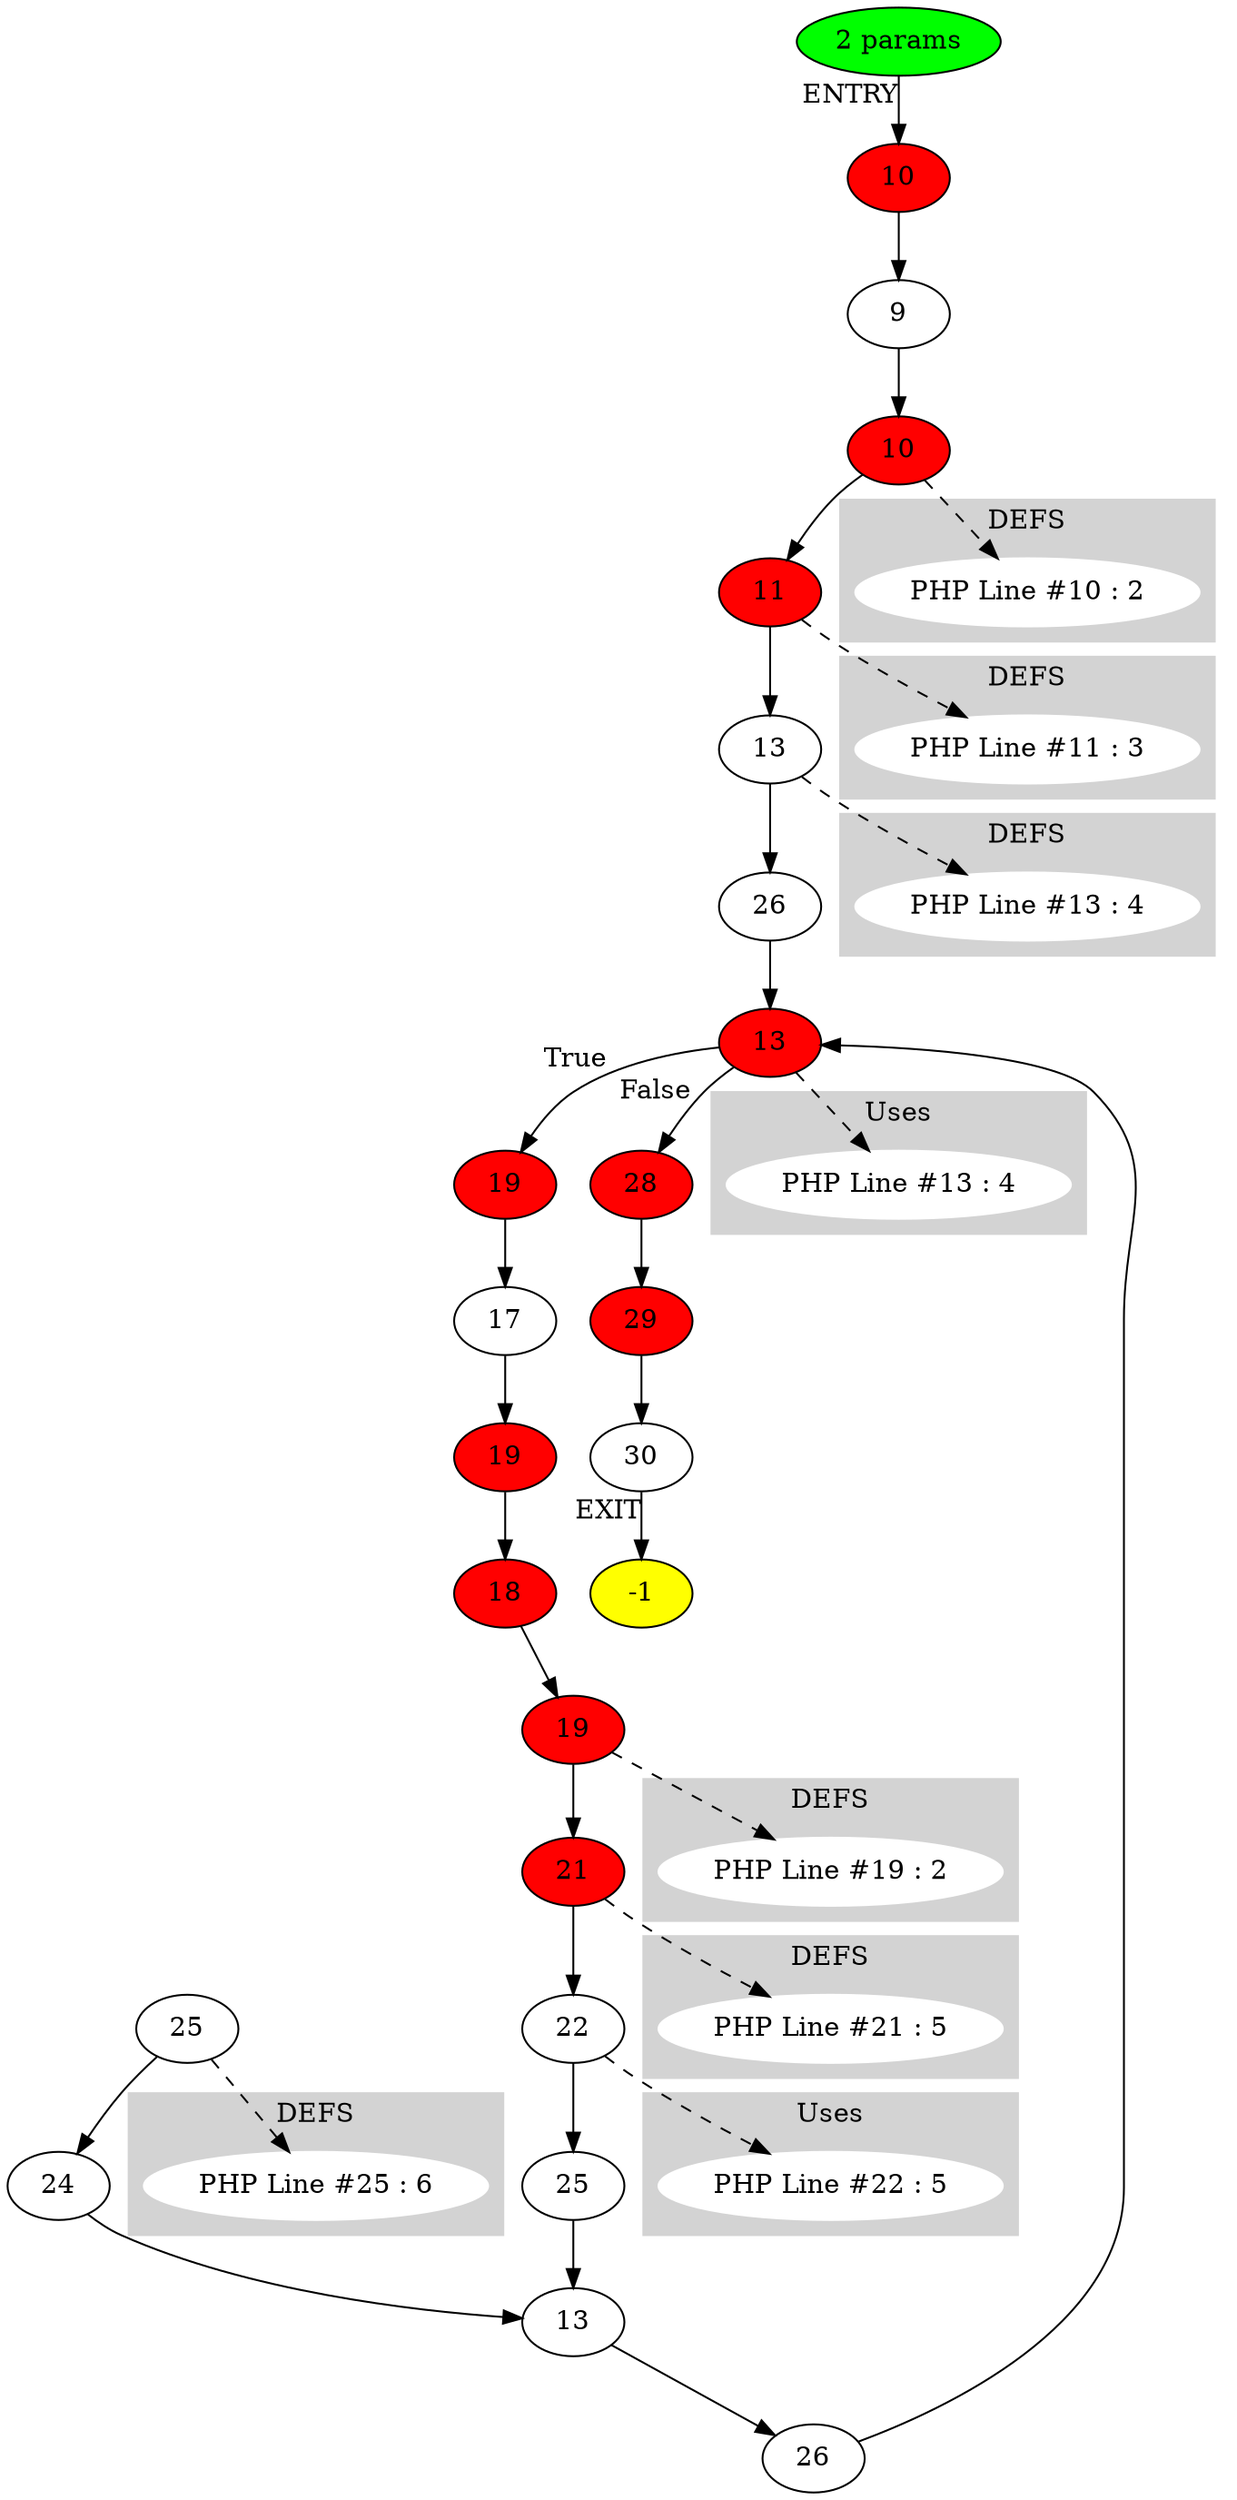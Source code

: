 digraph testName {
0 [label="10" , fillcolor = red, style = filled];
1 [label="9"];
2 [label="10" , fillcolor = red, style = filled];
3 [label="11" , fillcolor = red, style = filled];
4 [label="13"];
5 [label="26"];
6 [label="13" , fillcolor = red, style = filled];
7 [label="19" , fillcolor = red, style = filled];
8 [label="17"];
9 [label="19" , fillcolor = red, style = filled];
10 [label="18" , fillcolor = red, style = filled];
11 [label="19" , fillcolor = red, style = filled];
12 [label="21" , fillcolor = red, style = filled];
13 [label="22"];
14 [label="25"];
15 [label="25"];
16 [label="24"];
17 [label="13"];
18 [label="26"];
19 [label="28" , fillcolor = red, style = filled];
20 [label="29" , fillcolor = red, style = filled];
21 [label="30"];
0 -> 1;
1 -> 2;
2 -> 3;
3 -> 4;
4 -> 5;
5 -> 6;
6 -> 7[xlabel="True"];
6 -> 19[xlabel="False"];
7 -> 8;
8 -> 9;
9 -> 10;
10 -> 11;
11 -> 12;
12 -> 13;
13 -> 14;
14 -> 17;
15 -> 16;
16 -> 17;
17 -> 18;
18 -> 6;
19 -> 20;
20 -> 21;
-2 -> 0[xlabel="ENTRY"];
21 -> -1[xlabel="EXIT"];
-2 [fillcolor = green, style = filled]-1 [fillcolor= yellow, style = filled] subgraph cluster_g_2 { style=filled; color=lightgrey; node [style=filled,color=white]; g_2[label= "PHP Line #10 : 2"];label = "DEFS";}
2 -> g_2 [style="dashed"];
subgraph cluster_g_3 { style=filled; color=lightgrey; node [style=filled,color=white]; g_3[label= "PHP Line #11 : 3"];label = "DEFS";}
3 -> g_3 [style="dashed"];
subgraph cluster_g_4 { style=filled; color=lightgrey; node [style=filled,color=white]; g_4[label= "PHP Line #13 : 4"];label = "DEFS";}
4 -> g_4 [style="dashed"];
subgraph cluster_g_11 { style=filled; color=lightgrey; node [style=filled,color=white]; g_11[label= "PHP Line #19 : 2"];label = "DEFS";}
11 -> g_11 [style="dashed"];
subgraph cluster_g_12 { style=filled; color=lightgrey; node [style=filled,color=white]; g_12[label= "PHP Line #21 : 5"];label = "DEFS";}
12 -> g_12 [style="dashed"];
subgraph cluster_g_15 { style=filled; color=lightgrey; node [style=filled,color=white]; g_15[label= "PHP Line #25 : 6"];label = "DEFS";}
15 -> g_15 [style="dashed"];
subgraph cluster_use_6 { style=filled; color=lightgrey; node [style=filled,color=white]; use_6_4[label= "PHP Line #13 : 4"];label = "Uses";}
6 -> use_6_4 [style="dashed"];
subgraph cluster_use_13 { style=filled; color=lightgrey; node [style=filled,color=white]; use_13_5[label= "PHP Line #22 : 5"];label = "Uses";}
13 -> use_13_5 [style="dashed"];
-2 [label="2 params"];
}

